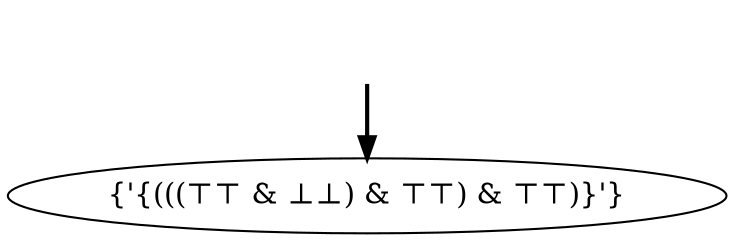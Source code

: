 digraph {
	fake [style=invisible]
	"{'{(((⊤⊤ & ⊥⊥) & ⊤⊤) & ⊤⊤)}'}" [root=true]
	fake -> "{'{(((⊤⊤ & ⊥⊥) & ⊤⊤) & ⊤⊤)}'}" [style=bold]
}
